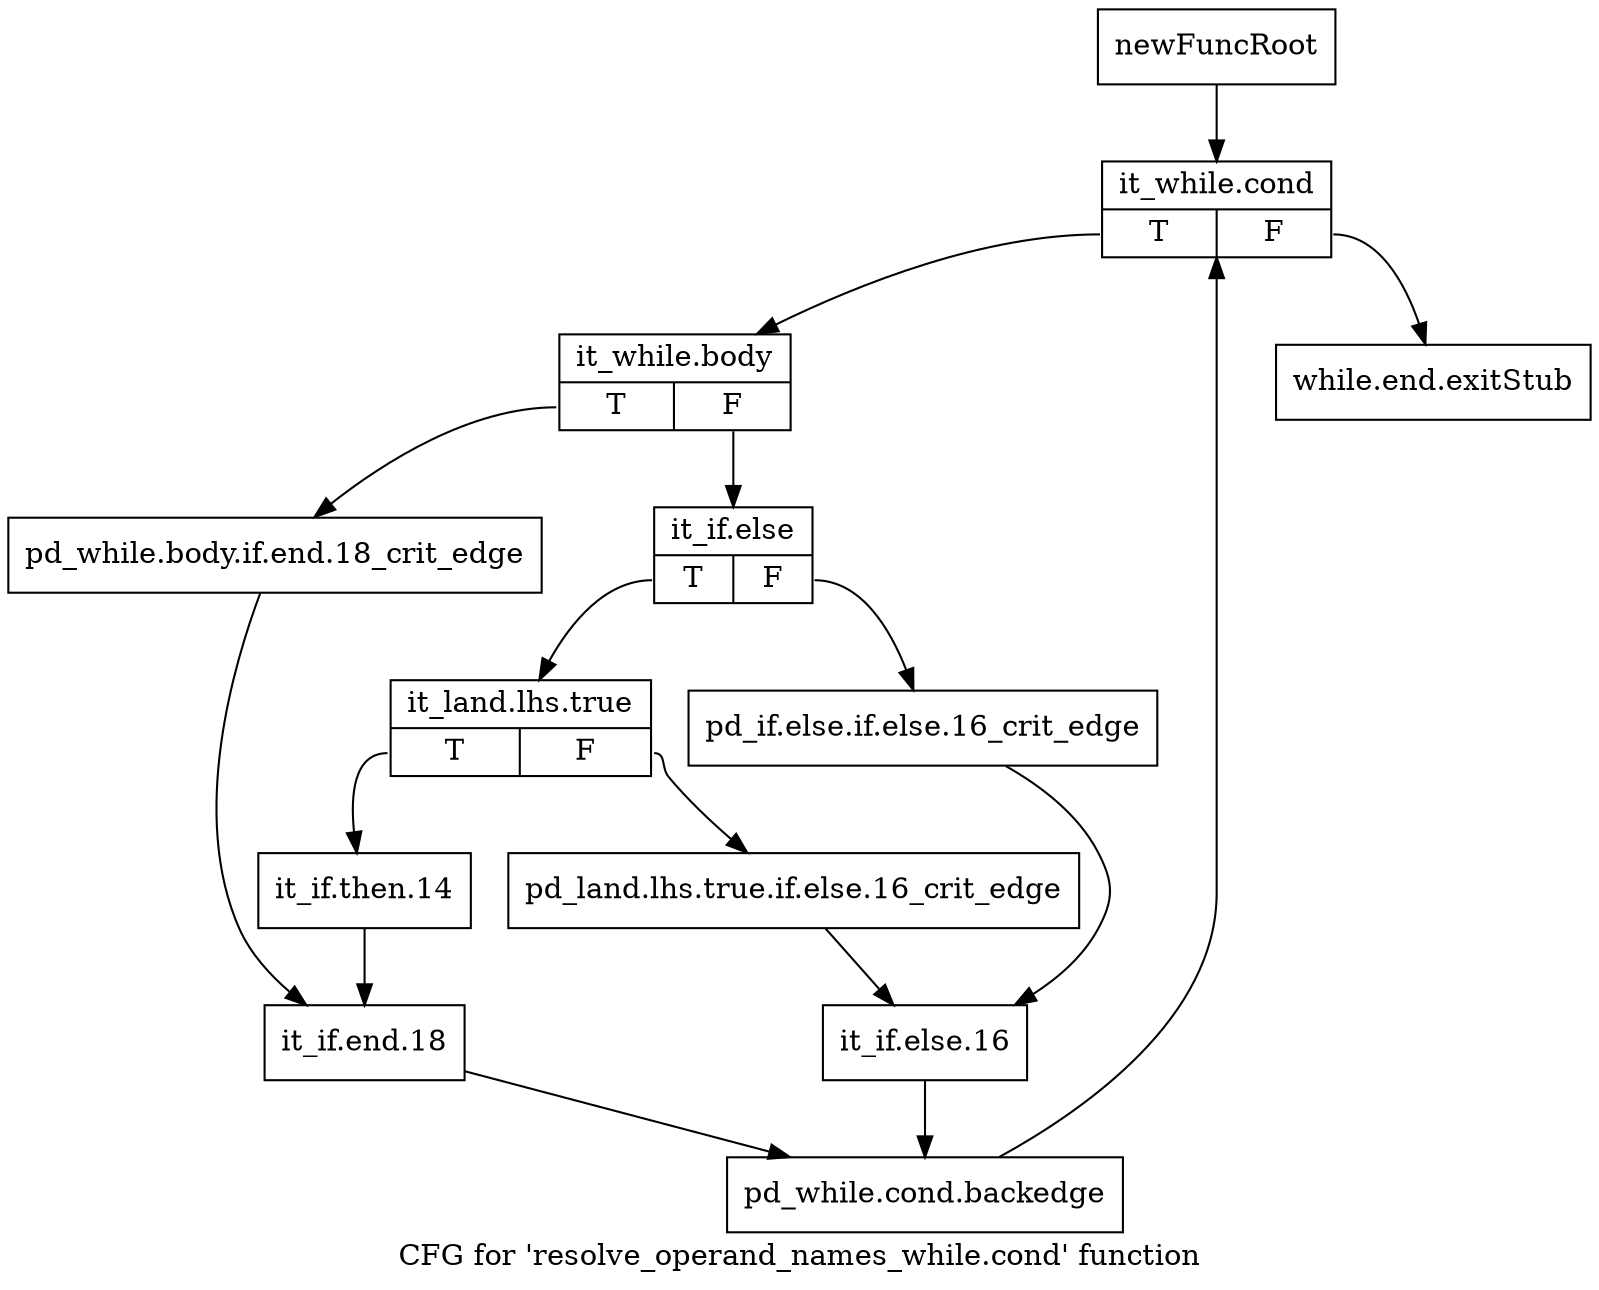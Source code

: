 digraph "CFG for 'resolve_operand_names_while.cond' function" {
	label="CFG for 'resolve_operand_names_while.cond' function";

	Node0xc413780 [shape=record,label="{newFuncRoot}"];
	Node0xc413780 -> Node0xc413820;
	Node0xc4137d0 [shape=record,label="{while.end.exitStub}"];
	Node0xc413820 [shape=record,label="{it_while.cond|{<s0>T|<s1>F}}"];
	Node0xc413820:s0 -> Node0xc413870;
	Node0xc413820:s1 -> Node0xc4137d0;
	Node0xc413870 [shape=record,label="{it_while.body|{<s0>T|<s1>F}}"];
	Node0xc413870:s0 -> Node0xc413aa0;
	Node0xc413870:s1 -> Node0xc4138c0;
	Node0xc4138c0 [shape=record,label="{it_if.else|{<s0>T|<s1>F}}"];
	Node0xc4138c0:s0 -> Node0xc413960;
	Node0xc4138c0:s1 -> Node0xc413910;
	Node0xc413910 [shape=record,label="{pd_if.else.if.else.16_crit_edge}"];
	Node0xc413910 -> Node0xc413a00;
	Node0xc413960 [shape=record,label="{it_land.lhs.true|{<s0>T|<s1>F}}"];
	Node0xc413960:s0 -> Node0xc413a50;
	Node0xc413960:s1 -> Node0xc4139b0;
	Node0xc4139b0 [shape=record,label="{pd_land.lhs.true.if.else.16_crit_edge}"];
	Node0xc4139b0 -> Node0xc413a00;
	Node0xc413a00 [shape=record,label="{it_if.else.16}"];
	Node0xc413a00 -> Node0xc413b40;
	Node0xc413a50 [shape=record,label="{it_if.then.14}"];
	Node0xc413a50 -> Node0xc413af0;
	Node0xc413aa0 [shape=record,label="{pd_while.body.if.end.18_crit_edge}"];
	Node0xc413aa0 -> Node0xc413af0;
	Node0xc413af0 [shape=record,label="{it_if.end.18}"];
	Node0xc413af0 -> Node0xc413b40;
	Node0xc413b40 [shape=record,label="{pd_while.cond.backedge}"];
	Node0xc413b40 -> Node0xc413820;
}

